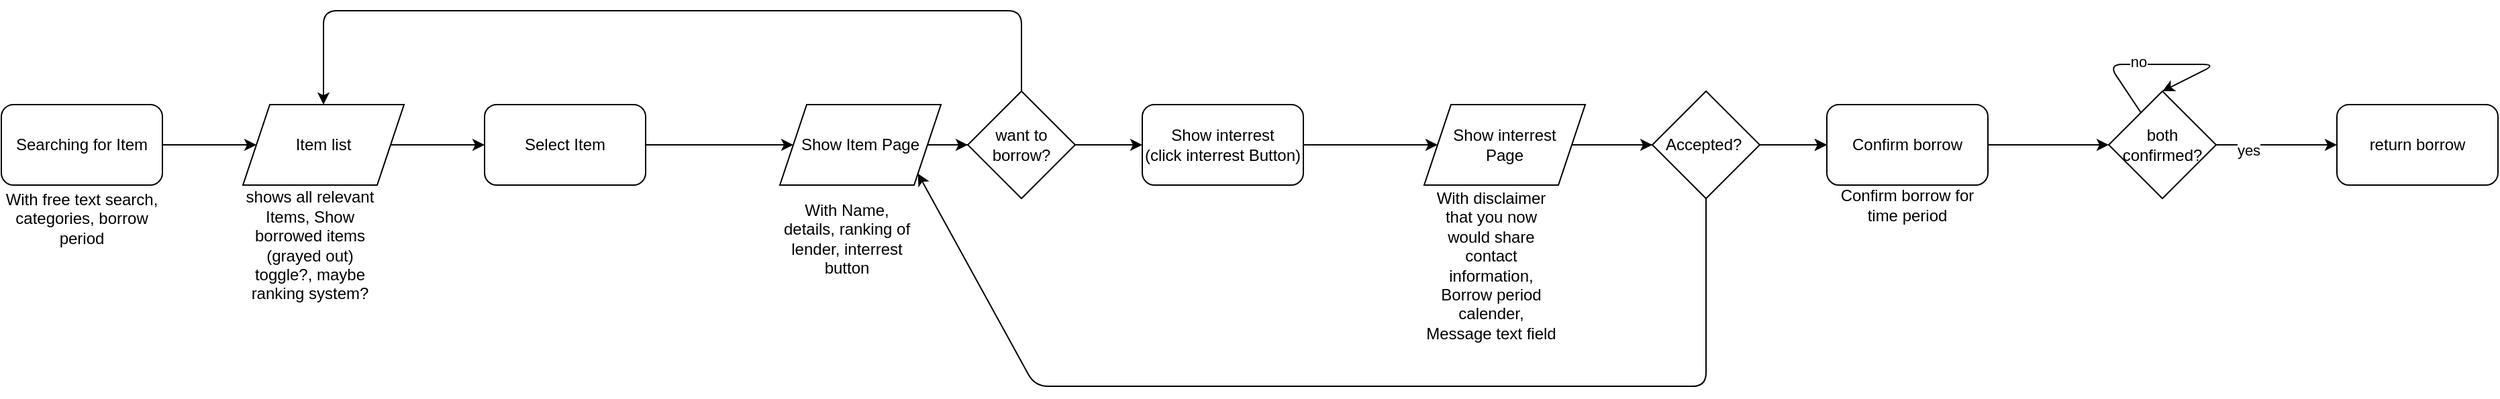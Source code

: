 <mxfile>
    <diagram id="o5zkCkRidi4s2PM8e9Oa" name="Page-1">
        <mxGraphModel dx="1626" dy="787" grid="1" gridSize="10" guides="1" tooltips="1" connect="1" arrows="1" fold="1" page="1" pageScale="1" pageWidth="850" pageHeight="1100" math="0" shadow="0">
            <root>
                <mxCell id="0"/>
                <mxCell id="1" parent="0"/>
                <mxCell id="19" style="edgeStyle=none;html=1;" parent="1" source="2" target="15" edge="1">
                    <mxGeometry relative="1" as="geometry"/>
                </mxCell>
                <mxCell id="2" value="Searching for Item" style="rounded=1;whiteSpace=wrap;html=1;" parent="1" vertex="1">
                    <mxGeometry x="40" y="310" width="120" height="60" as="geometry"/>
                </mxCell>
                <mxCell id="24" style="edgeStyle=none;html=1;entryX=0;entryY=0.5;entryDx=0;entryDy=0;" parent="1" source="3" target="23" edge="1">
                    <mxGeometry relative="1" as="geometry"/>
                </mxCell>
                <mxCell id="3" value="Select Item" style="rounded=1;whiteSpace=wrap;html=1;" parent="1" vertex="1">
                    <mxGeometry x="400" y="310" width="120" height="60" as="geometry"/>
                </mxCell>
                <mxCell id="33" style="edgeStyle=none;html=1;" parent="1" source="5" target="32" edge="1">
                    <mxGeometry relative="1" as="geometry"/>
                </mxCell>
                <mxCell id="5" value="Show interrest&lt;br&gt;(click interrest Button)" style="rounded=1;whiteSpace=wrap;html=1;" parent="1" vertex="1">
                    <mxGeometry x="890" y="310" width="120" height="60" as="geometry"/>
                </mxCell>
                <mxCell id="49" style="edgeStyle=none;html=1;entryX=0;entryY=0.5;entryDx=0;entryDy=0;" parent="1" source="7" target="46" edge="1">
                    <mxGeometry relative="1" as="geometry"/>
                </mxCell>
                <mxCell id="7" value="Confirm borrow" style="rounded=1;whiteSpace=wrap;html=1;" parent="1" vertex="1">
                    <mxGeometry x="1400" y="310" width="120" height="60" as="geometry"/>
                </mxCell>
                <mxCell id="9" value="return borrow" style="rounded=1;whiteSpace=wrap;html=1;" parent="1" vertex="1">
                    <mxGeometry x="1780" y="310" width="120" height="60" as="geometry"/>
                </mxCell>
                <mxCell id="11" value="With free text search, categories, borrow period" style="text;html=1;strokeColor=none;fillColor=none;align=center;verticalAlign=middle;whiteSpace=wrap;rounded=0;" parent="1" vertex="1">
                    <mxGeometry x="40" y="380" width="120" height="30" as="geometry"/>
                </mxCell>
                <mxCell id="20" style="edgeStyle=none;html=1;" parent="1" source="15" target="3" edge="1">
                    <mxGeometry relative="1" as="geometry"/>
                </mxCell>
                <mxCell id="15" value="Item list" style="shape=parallelogram;perimeter=parallelogramPerimeter;whiteSpace=wrap;html=1;fixedSize=1;" parent="1" vertex="1">
                    <mxGeometry x="220" y="310" width="120" height="60" as="geometry"/>
                </mxCell>
                <mxCell id="21" value="shows all relevant Items, Show borrowed items (grayed out) toggle?, maybe ranking system?" style="text;html=1;strokeColor=none;fillColor=none;align=center;verticalAlign=middle;whiteSpace=wrap;rounded=0;" parent="1" vertex="1">
                    <mxGeometry x="220" y="370" width="100" height="90" as="geometry"/>
                </mxCell>
                <mxCell id="25" style="edgeStyle=none;html=1;entryX=0;entryY=0.5;entryDx=0;entryDy=0;" parent="1" source="23" target="5" edge="1">
                    <mxGeometry relative="1" as="geometry"/>
                </mxCell>
                <mxCell id="28" value="" style="edgeStyle=none;html=1;" parent="1" source="23" target="27" edge="1">
                    <mxGeometry relative="1" as="geometry"/>
                </mxCell>
                <mxCell id="23" value="Show Item Page" style="shape=parallelogram;perimeter=parallelogramPerimeter;whiteSpace=wrap;html=1;fixedSize=1;" parent="1" vertex="1">
                    <mxGeometry x="620" y="310" width="120" height="60" as="geometry"/>
                </mxCell>
                <mxCell id="26" value="With Name, details, ranking of lender, interrest button" style="text;html=1;strokeColor=none;fillColor=none;align=center;verticalAlign=middle;whiteSpace=wrap;rounded=0;" parent="1" vertex="1">
                    <mxGeometry x="620" y="370" width="100" height="80" as="geometry"/>
                </mxCell>
                <mxCell id="29" style="edgeStyle=none;html=1;entryX=0.5;entryY=0;entryDx=0;entryDy=0;" parent="1" source="27" target="15" edge="1">
                    <mxGeometry relative="1" as="geometry">
                        <Array as="points">
                            <mxPoint x="800" y="240"/>
                            <mxPoint x="560" y="240"/>
                            <mxPoint x="280" y="240"/>
                        </Array>
                    </mxGeometry>
                </mxCell>
                <mxCell id="27" value="want to borrow?" style="rhombus;whiteSpace=wrap;html=1;" parent="1" vertex="1">
                    <mxGeometry x="760" y="300" width="80" height="80" as="geometry"/>
                </mxCell>
                <mxCell id="34" style="edgeStyle=none;html=1;" parent="1" source="32" target="7" edge="1">
                    <mxGeometry relative="1" as="geometry"/>
                </mxCell>
                <mxCell id="38" value="" style="edgeStyle=none;html=1;" parent="1" source="32" target="7" edge="1">
                    <mxGeometry relative="1" as="geometry"/>
                </mxCell>
                <mxCell id="40" value="" style="edgeStyle=none;html=1;" parent="1" source="32" target="39" edge="1">
                    <mxGeometry relative="1" as="geometry"/>
                </mxCell>
                <mxCell id="32" value="Show interrest&lt;br&gt;Page" style="shape=parallelogram;perimeter=parallelogramPerimeter;whiteSpace=wrap;html=1;fixedSize=1;" parent="1" vertex="1">
                    <mxGeometry x="1100" y="310" width="120" height="60" as="geometry"/>
                </mxCell>
                <mxCell id="35" value="With disclaimer that you now would share contact information, Borrow period calender, Message text field" style="text;html=1;strokeColor=none;fillColor=none;align=center;verticalAlign=middle;whiteSpace=wrap;rounded=0;" parent="1" vertex="1">
                    <mxGeometry x="1100" y="370" width="100" height="120" as="geometry"/>
                </mxCell>
                <mxCell id="41" style="edgeStyle=none;html=1;entryX=1;entryY=1;entryDx=0;entryDy=0;" parent="1" source="39" target="23" edge="1">
                    <mxGeometry relative="1" as="geometry">
                        <Array as="points">
                            <mxPoint x="1310" y="520"/>
                            <mxPoint x="1050" y="520"/>
                            <mxPoint x="810" y="520"/>
                        </Array>
                    </mxGeometry>
                </mxCell>
                <mxCell id="39" value="Accepted?&amp;nbsp;" style="rhombus;whiteSpace=wrap;html=1;" parent="1" vertex="1">
                    <mxGeometry x="1270" y="300" width="80" height="80" as="geometry"/>
                </mxCell>
                <mxCell id="42" value="Confirm borrow for time period" style="text;html=1;strokeColor=none;fillColor=none;align=center;verticalAlign=middle;whiteSpace=wrap;rounded=0;" parent="1" vertex="1">
                    <mxGeometry x="1400" y="370" width="120" height="30" as="geometry"/>
                </mxCell>
                <mxCell id="50" style="edgeStyle=none;html=1;exitX=1;exitY=0.5;exitDx=0;exitDy=0;" parent="1" source="46" target="9" edge="1">
                    <mxGeometry relative="1" as="geometry"/>
                </mxCell>
                <mxCell id="51" value="yes" style="edgeLabel;html=1;align=center;verticalAlign=middle;resizable=0;points=[];" parent="50" vertex="1" connectable="0">
                    <mxGeometry x="-0.467" y="-4" relative="1" as="geometry">
                        <mxPoint as="offset"/>
                    </mxGeometry>
                </mxCell>
                <mxCell id="46" value="both confirmed?" style="rhombus;whiteSpace=wrap;html=1;" parent="1" vertex="1">
                    <mxGeometry x="1610" y="300" width="80" height="80" as="geometry"/>
                </mxCell>
                <mxCell id="47" style="edgeStyle=none;html=1;entryX=0.5;entryY=0;entryDx=0;entryDy=0;" parent="1" source="46" target="46" edge="1">
                    <mxGeometry relative="1" as="geometry">
                        <Array as="points">
                            <mxPoint x="1690" y="280"/>
                        </Array>
                    </mxGeometry>
                </mxCell>
                <mxCell id="48" value="no" style="edgeLabel;html=1;align=center;verticalAlign=middle;resizable=0;points=[];" parent="47" vertex="1" connectable="0">
                    <mxGeometry x="-0.208" y="2" relative="1" as="geometry">
                        <mxPoint x="-1" as="offset"/>
                    </mxGeometry>
                </mxCell>
            </root>
        </mxGraphModel>
    </diagram>
</mxfile>